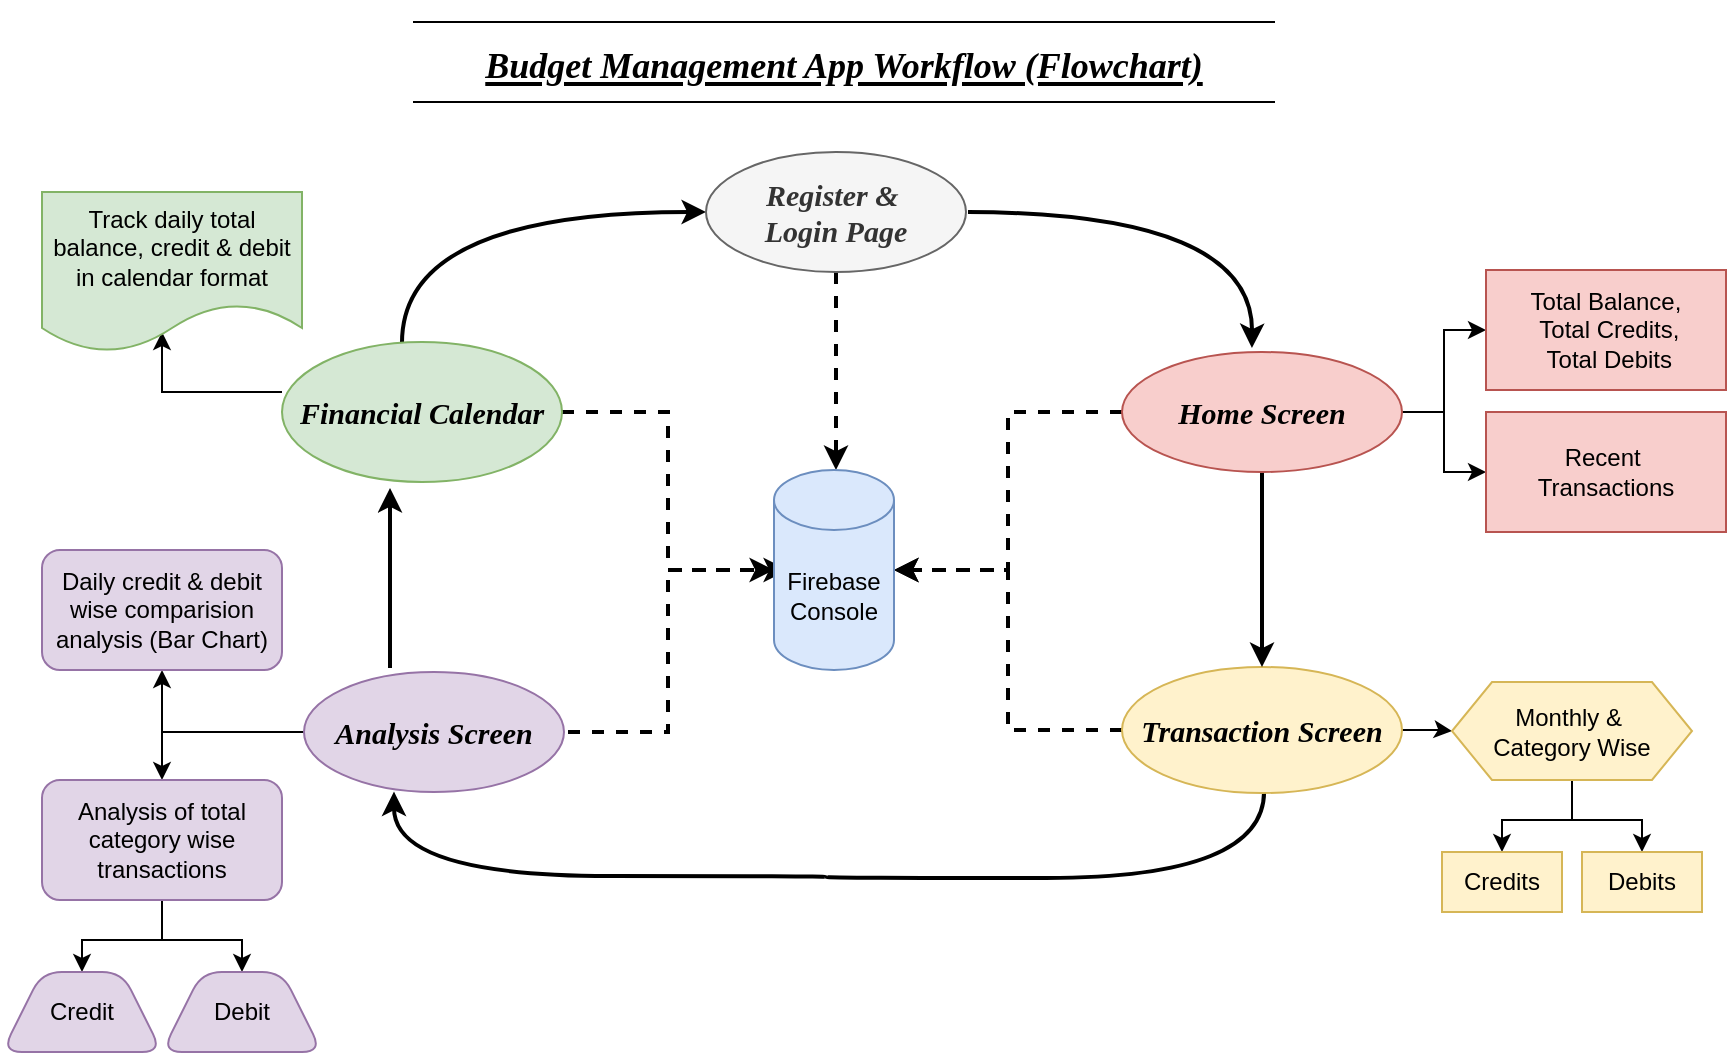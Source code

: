 <mxfile version="24.6.5" type="github">
  <diagram name="Page-1" id="8z-rzl0Qht_ms1mpQdyJ">
    <mxGraphModel dx="880" dy="434" grid="1" gridSize="10" guides="1" tooltips="1" connect="1" arrows="1" fold="1" page="1" pageScale="1" pageWidth="850" pageHeight="1100" math="0" shadow="0">
      <root>
        <mxCell id="0" />
        <mxCell id="1" parent="0" />
        <mxCell id="vgkjD0V93XUUz6ZxDwOV-29" value="" style="edgeStyle=orthogonalEdgeStyle;rounded=0;orthogonalLoop=1;jettySize=auto;html=1;dashed=1;strokeWidth=2;" parent="1" source="vgkjD0V93XUUz6ZxDwOV-27" target="vgkjD0V93XUUz6ZxDwOV-4" edge="1">
          <mxGeometry relative="1" as="geometry">
            <Array as="points">
              <mxPoint x="420" y="235" />
              <mxPoint x="420" y="235" />
            </Array>
          </mxGeometry>
        </mxCell>
        <mxCell id="vgkjD0V93XUUz6ZxDwOV-30" value="" style="edgeStyle=orthogonalEdgeStyle;rounded=0;orthogonalLoop=1;jettySize=auto;html=1;dashed=1;strokeWidth=2;" parent="1" source="vgkjD0V93XUUz6ZxDwOV-18" target="vgkjD0V93XUUz6ZxDwOV-4" edge="1">
          <mxGeometry relative="1" as="geometry" />
        </mxCell>
        <mxCell id="vgkjD0V93XUUz6ZxDwOV-31" style="edgeStyle=orthogonalEdgeStyle;rounded=0;orthogonalLoop=1;jettySize=auto;html=1;dashed=1;strokeWidth=2;" parent="1" source="vgkjD0V93XUUz6ZxDwOV-20" target="vgkjD0V93XUUz6ZxDwOV-4" edge="1">
          <mxGeometry relative="1" as="geometry" />
        </mxCell>
        <mxCell id="vgkjD0V93XUUz6ZxDwOV-32" style="edgeStyle=orthogonalEdgeStyle;rounded=0;orthogonalLoop=1;jettySize=auto;html=1;dashed=1;exitX=0;exitY=0.5;exitDx=0;exitDy=0;strokeWidth=2;" parent="1" source="vgkjD0V93XUUz6ZxDwOV-19" target="vgkjD0V93XUUz6ZxDwOV-4" edge="1">
          <mxGeometry relative="1" as="geometry" />
        </mxCell>
        <mxCell id="vgkjD0V93XUUz6ZxDwOV-33" style="edgeStyle=orthogonalEdgeStyle;rounded=0;orthogonalLoop=1;jettySize=auto;html=1;dashed=1;exitX=1;exitY=0.5;exitDx=0;exitDy=0;strokeWidth=2;" parent="1" edge="1">
          <mxGeometry relative="1" as="geometry">
            <mxPoint x="283" y="365" as="sourcePoint" />
            <mxPoint x="393" y="284" as="targetPoint" />
            <Array as="points">
              <mxPoint x="333" y="365" />
              <mxPoint x="333" y="284" />
            </Array>
          </mxGeometry>
        </mxCell>
        <mxCell id="vgkjD0V93XUUz6ZxDwOV-4" value="Firebase Console" style="shape=cylinder3;whiteSpace=wrap;html=1;boundedLbl=1;backgroundOutline=1;size=15;direction=east;fillColor=#dae8fc;strokeColor=#6c8ebf;" parent="1" vertex="1">
          <mxGeometry x="386" y="234" width="60" height="100" as="geometry" />
        </mxCell>
        <mxCell id="vgkjD0V93XUUz6ZxDwOV-49" style="edgeStyle=orthogonalEdgeStyle;rounded=0;orthogonalLoop=1;jettySize=auto;html=1;entryX=0;entryY=0.5;entryDx=0;entryDy=0;curved=1;strokeWidth=2;" parent="1" source="vgkjD0V93XUUz6ZxDwOV-18" target="vgkjD0V93XUUz6ZxDwOV-27" edge="1">
          <mxGeometry relative="1" as="geometry">
            <Array as="points">
              <mxPoint x="200" y="105" />
            </Array>
          </mxGeometry>
        </mxCell>
        <mxCell id="vgkjD0V93XUUz6ZxDwOV-73" value="" style="edgeStyle=orthogonalEdgeStyle;rounded=0;orthogonalLoop=1;jettySize=auto;html=1;" parent="1" edge="1">
          <mxGeometry relative="1" as="geometry">
            <mxPoint x="140" y="195" as="sourcePoint" />
            <mxPoint x="80" y="165" as="targetPoint" />
            <Array as="points">
              <mxPoint x="80" y="195" />
            </Array>
          </mxGeometry>
        </mxCell>
        <mxCell id="vgkjD0V93XUUz6ZxDwOV-18" value="&lt;span style=&quot;font-size: 15px;&quot;&gt;&lt;b&gt;&lt;i&gt;&lt;font face=&quot;Times New Roman&quot;&gt;Financial&amp;nbsp;&lt;/font&gt;&lt;/i&gt;&lt;/b&gt;&lt;/span&gt;&lt;b style=&quot;background-color: initial; font-size: 15px;&quot;&gt;&lt;i&gt;&lt;font face=&quot;dkAlv6eLnfnX2Pmhtchp&quot;&gt;Calendar&lt;/font&gt;&lt;/i&gt;&lt;/b&gt;" style="ellipse;whiteSpace=wrap;html=1;fillColor=#d5e8d4;strokeColor=#82b366;" parent="1" vertex="1">
          <mxGeometry x="140" y="170" width="140" height="70" as="geometry" />
        </mxCell>
        <mxCell id="vgkjD0V93XUUz6ZxDwOV-44" style="edgeStyle=orthogonalEdgeStyle;rounded=0;orthogonalLoop=1;jettySize=auto;html=1;strokeWidth=2;curved=1;exitX=0.586;exitY=0.976;exitDx=0;exitDy=0;exitPerimeter=0;" parent="1" edge="1">
          <mxGeometry relative="1" as="geometry">
            <mxPoint x="631.04" y="393.988" as="sourcePoint" />
            <mxPoint x="196" y="394.772" as="targetPoint" />
            <Array as="points">
              <mxPoint x="632" y="438" />
              <mxPoint x="412" y="438" />
              <mxPoint x="412" y="437" />
              <mxPoint x="196" y="437" />
            </Array>
          </mxGeometry>
        </mxCell>
        <mxCell id="vgkjD0V93XUUz6ZxDwOV-58" value="" style="edgeStyle=orthogonalEdgeStyle;rounded=0;orthogonalLoop=1;jettySize=auto;html=1;" parent="1" source="vgkjD0V93XUUz6ZxDwOV-19" target="vgkjD0V93XUUz6ZxDwOV-57" edge="1">
          <mxGeometry relative="1" as="geometry" />
        </mxCell>
        <mxCell id="vgkjD0V93XUUz6ZxDwOV-19" value="&lt;b&gt;&lt;i&gt;&lt;font face=&quot;Times New Roman&quot; style=&quot;font-size: 15px;&quot;&gt;Transaction Screen&lt;/font&gt;&lt;/i&gt;&lt;/b&gt;" style="ellipse;whiteSpace=wrap;html=1;fillColor=#fff2cc;strokeColor=#d6b656;" parent="1" vertex="1">
          <mxGeometry x="560" y="332.5" width="140" height="63" as="geometry" />
        </mxCell>
        <mxCell id="vgkjD0V93XUUz6ZxDwOV-43" style="edgeStyle=orthogonalEdgeStyle;rounded=0;orthogonalLoop=1;jettySize=auto;html=1;entryX=0.5;entryY=0;entryDx=0;entryDy=0;strokeWidth=2;" parent="1" edge="1">
          <mxGeometry relative="1" as="geometry">
            <mxPoint x="630" y="332.5" as="targetPoint" />
            <mxPoint x="630" y="235" as="sourcePoint" />
          </mxGeometry>
        </mxCell>
        <mxCell id="vgkjD0V93XUUz6ZxDwOV-52" value="" style="edgeStyle=orthogonalEdgeStyle;rounded=0;orthogonalLoop=1;jettySize=auto;html=1;" parent="1" source="vgkjD0V93XUUz6ZxDwOV-20" target="vgkjD0V93XUUz6ZxDwOV-51" edge="1">
          <mxGeometry relative="1" as="geometry" />
        </mxCell>
        <mxCell id="vgkjD0V93XUUz6ZxDwOV-54" style="edgeStyle=orthogonalEdgeStyle;rounded=0;orthogonalLoop=1;jettySize=auto;html=1;entryX=0;entryY=0.5;entryDx=0;entryDy=0;" parent="1" source="vgkjD0V93XUUz6ZxDwOV-20" target="vgkjD0V93XUUz6ZxDwOV-53" edge="1">
          <mxGeometry relative="1" as="geometry" />
        </mxCell>
        <mxCell id="vgkjD0V93XUUz6ZxDwOV-20" value="&lt;font face=&quot;Times New Roman&quot; size=&quot;1&quot; style=&quot;&quot;&gt;&lt;b style=&quot;&quot;&gt;&lt;i style=&quot;font-size: 15px;&quot;&gt;Home Screen&lt;/i&gt;&lt;/b&gt;&lt;/font&gt;" style="ellipse;whiteSpace=wrap;html=1;fillColor=#f8cecc;strokeColor=#b85450;" parent="1" vertex="1">
          <mxGeometry x="560" y="175" width="140" height="60" as="geometry" />
        </mxCell>
        <mxCell id="vgkjD0V93XUUz6ZxDwOV-48" style="edgeStyle=orthogonalEdgeStyle;rounded=0;orthogonalLoop=1;jettySize=auto;html=1;strokeWidth=2;" parent="1" edge="1">
          <mxGeometry relative="1" as="geometry">
            <mxPoint x="194" y="243" as="targetPoint" />
            <mxPoint x="194" y="333" as="sourcePoint" />
          </mxGeometry>
        </mxCell>
        <mxCell id="vgkjD0V93XUUz6ZxDwOV-65" value="" style="edgeStyle=orthogonalEdgeStyle;rounded=0;orthogonalLoop=1;jettySize=auto;html=1;" parent="1" source="vgkjD0V93XUUz6ZxDwOV-24" target="vgkjD0V93XUUz6ZxDwOV-64" edge="1">
          <mxGeometry relative="1" as="geometry" />
        </mxCell>
        <mxCell id="vgkjD0V93XUUz6ZxDwOV-67" style="edgeStyle=orthogonalEdgeStyle;rounded=0;orthogonalLoop=1;jettySize=auto;html=1;entryX=0.5;entryY=0;entryDx=0;entryDy=0;" parent="1" source="vgkjD0V93XUUz6ZxDwOV-24" target="vgkjD0V93XUUz6ZxDwOV-66" edge="1">
          <mxGeometry relative="1" as="geometry" />
        </mxCell>
        <mxCell id="vgkjD0V93XUUz6ZxDwOV-24" value="&lt;b&gt;&lt;i&gt;&lt;font face=&quot;Times New Roman&quot; style=&quot;font-size: 15px;&quot;&gt;Analysis Screen&lt;/font&gt;&lt;/i&gt;&lt;/b&gt;" style="ellipse;whiteSpace=wrap;html=1;fillColor=#e1d5e7;strokeColor=#9673a6;" parent="1" vertex="1">
          <mxGeometry x="151" y="335" width="130" height="60" as="geometry" />
        </mxCell>
        <mxCell id="vgkjD0V93XUUz6ZxDwOV-27" value="&lt;font face=&quot;Times New Roman&quot; size=&quot;1&quot; style=&quot;&quot;&gt;&lt;b style=&quot;&quot;&gt;&lt;i style=&quot;font-size: 15px;&quot;&gt;Register &amp;amp;&amp;nbsp;&lt;/i&gt;&lt;/b&gt;&lt;/font&gt;&lt;div&gt;&lt;font face=&quot;Times New Roman&quot; size=&quot;1&quot; style=&quot;&quot;&gt;&lt;b style=&quot;&quot;&gt;&lt;i style=&quot;font-size: 15px;&quot;&gt;Login Page&lt;/i&gt;&lt;/b&gt;&lt;/font&gt;&lt;/div&gt;" style="ellipse;whiteSpace=wrap;html=1;fillColor=#f5f5f5;strokeColor=#666666;fontColor=#333333;" parent="1" vertex="1">
          <mxGeometry x="352" y="75" width="130" height="60" as="geometry" />
        </mxCell>
        <mxCell id="vgkjD0V93XUUz6ZxDwOV-42" style="edgeStyle=orthogonalEdgeStyle;rounded=0;orthogonalLoop=1;jettySize=auto;html=1;entryX=0.457;entryY=-0.033;entryDx=0;entryDy=0;entryPerimeter=0;curved=1;strokeWidth=2;" parent="1" edge="1">
          <mxGeometry relative="1" as="geometry">
            <mxPoint x="483" y="105" as="sourcePoint" />
            <mxPoint x="624.98" y="173.02" as="targetPoint" />
          </mxGeometry>
        </mxCell>
        <mxCell id="vgkjD0V93XUUz6ZxDwOV-51" value="Total Balance,&lt;div&gt;&amp;nbsp;Total Credits,&lt;/div&gt;&lt;div&gt;&amp;nbsp;Total Debits&lt;/div&gt;" style="whiteSpace=wrap;html=1;fillColor=#f8cecc;strokeColor=#b85450;" parent="1" vertex="1">
          <mxGeometry x="742" y="134" width="120" height="60" as="geometry" />
        </mxCell>
        <mxCell id="vgkjD0V93XUUz6ZxDwOV-53" value="Recent&amp;nbsp;&lt;div&gt;Transactions&lt;/div&gt;" style="whiteSpace=wrap;html=1;fillColor=#f8cecc;strokeColor=#b85450;" parent="1" vertex="1">
          <mxGeometry x="742" y="205" width="120" height="60" as="geometry" />
        </mxCell>
        <mxCell id="vgkjD0V93XUUz6ZxDwOV-60" value="" style="edgeStyle=orthogonalEdgeStyle;rounded=0;orthogonalLoop=1;jettySize=auto;html=1;" parent="1" source="vgkjD0V93XUUz6ZxDwOV-57" target="vgkjD0V93XUUz6ZxDwOV-59" edge="1">
          <mxGeometry relative="1" as="geometry" />
        </mxCell>
        <mxCell id="vgkjD0V93XUUz6ZxDwOV-63" style="edgeStyle=orthogonalEdgeStyle;rounded=0;orthogonalLoop=1;jettySize=auto;html=1;entryX=0.5;entryY=0;entryDx=0;entryDy=0;" parent="1" source="vgkjD0V93XUUz6ZxDwOV-57" target="vgkjD0V93XUUz6ZxDwOV-61" edge="1">
          <mxGeometry relative="1" as="geometry" />
        </mxCell>
        <mxCell id="vgkjD0V93XUUz6ZxDwOV-57" value="Monthly &amp;amp;&amp;nbsp;&lt;div&gt;Category Wise&lt;/div&gt;" style="shape=hexagon;perimeter=hexagonPerimeter2;whiteSpace=wrap;html=1;fixedSize=1;fillColor=#fff2cc;strokeColor=#d6b656;" parent="1" vertex="1">
          <mxGeometry x="725" y="340" width="120" height="49" as="geometry" />
        </mxCell>
        <mxCell id="vgkjD0V93XUUz6ZxDwOV-59" value="Credits" style="whiteSpace=wrap;html=1;fillColor=#fff2cc;strokeColor=#d6b656;" parent="1" vertex="1">
          <mxGeometry x="720" y="425" width="60" height="30" as="geometry" />
        </mxCell>
        <mxCell id="vgkjD0V93XUUz6ZxDwOV-61" value="Debits" style="whiteSpace=wrap;html=1;fillColor=#fff2cc;strokeColor=#d6b656;" parent="1" vertex="1">
          <mxGeometry x="790" y="425" width="60" height="30" as="geometry" />
        </mxCell>
        <mxCell id="vgkjD0V93XUUz6ZxDwOV-64" value="Daily credit &amp;amp; debit wise comparision&lt;div&gt;analysis (Bar Chart)&lt;/div&gt;" style="rounded=1;whiteSpace=wrap;html=1;fillColor=#e1d5e7;strokeColor=#9673a6;" parent="1" vertex="1">
          <mxGeometry x="20" y="274" width="120" height="60" as="geometry" />
        </mxCell>
        <mxCell id="vgkjD0V93XUUz6ZxDwOV-69" value="" style="edgeStyle=orthogonalEdgeStyle;rounded=0;orthogonalLoop=1;jettySize=auto;html=1;" parent="1" source="vgkjD0V93XUUz6ZxDwOV-66" target="vgkjD0V93XUUz6ZxDwOV-68" edge="1">
          <mxGeometry relative="1" as="geometry" />
        </mxCell>
        <mxCell id="vgkjD0V93XUUz6ZxDwOV-71" style="edgeStyle=orthogonalEdgeStyle;rounded=0;orthogonalLoop=1;jettySize=auto;html=1;entryX=0.5;entryY=0;entryDx=0;entryDy=0;" parent="1" source="vgkjD0V93XUUz6ZxDwOV-66" target="vgkjD0V93XUUz6ZxDwOV-70" edge="1">
          <mxGeometry relative="1" as="geometry" />
        </mxCell>
        <mxCell id="vgkjD0V93XUUz6ZxDwOV-66" value="Analysis of total category wise transactions" style="rounded=1;whiteSpace=wrap;html=1;fillColor=#e1d5e7;strokeColor=#9673a6;" parent="1" vertex="1">
          <mxGeometry x="20" y="389" width="120" height="60" as="geometry" />
        </mxCell>
        <mxCell id="vgkjD0V93XUUz6ZxDwOV-68" value="Credit" style="shape=trapezoid;perimeter=trapezoidPerimeter;whiteSpace=wrap;html=1;fixedSize=1;fillColor=#e1d5e7;strokeColor=#9673a6;rounded=1;" parent="1" vertex="1">
          <mxGeometry y="485" width="80" height="40" as="geometry" />
        </mxCell>
        <mxCell id="vgkjD0V93XUUz6ZxDwOV-70" value="Debit" style="shape=trapezoid;perimeter=trapezoidPerimeter;whiteSpace=wrap;html=1;fixedSize=1;fillColor=#e1d5e7;strokeColor=#9673a6;rounded=1;" parent="1" vertex="1">
          <mxGeometry x="80" y="485" width="80" height="40" as="geometry" />
        </mxCell>
        <mxCell id="vgkjD0V93XUUz6ZxDwOV-72" value="Track daily total balance, credit &amp;amp; debit in calendar format" style="shape=document;whiteSpace=wrap;html=1;boundedLbl=1;fillColor=#d5e8d4;strokeColor=#82b366;" parent="1" vertex="1">
          <mxGeometry x="20" y="95" width="130" height="80" as="geometry" />
        </mxCell>
        <mxCell id="LHy2ZVtaZQkykw0ta_aE-3" value="&lt;h1&gt;&lt;b&gt;&lt;i&gt;&lt;u&gt;&lt;font face=&quot;Comic Sans MS&quot; style=&quot;font-size: 18px;&quot;&gt;Budget Management App Workflow (Flowchart)&lt;/font&gt;&lt;/u&gt;&lt;/i&gt;&lt;/b&gt;&lt;/h1&gt;" style="shape=partialRectangle;whiteSpace=wrap;html=1;left=0;right=0;fillColor=none;" vertex="1" parent="1">
          <mxGeometry x="206" y="10" width="430" height="40" as="geometry" />
        </mxCell>
      </root>
    </mxGraphModel>
  </diagram>
</mxfile>
